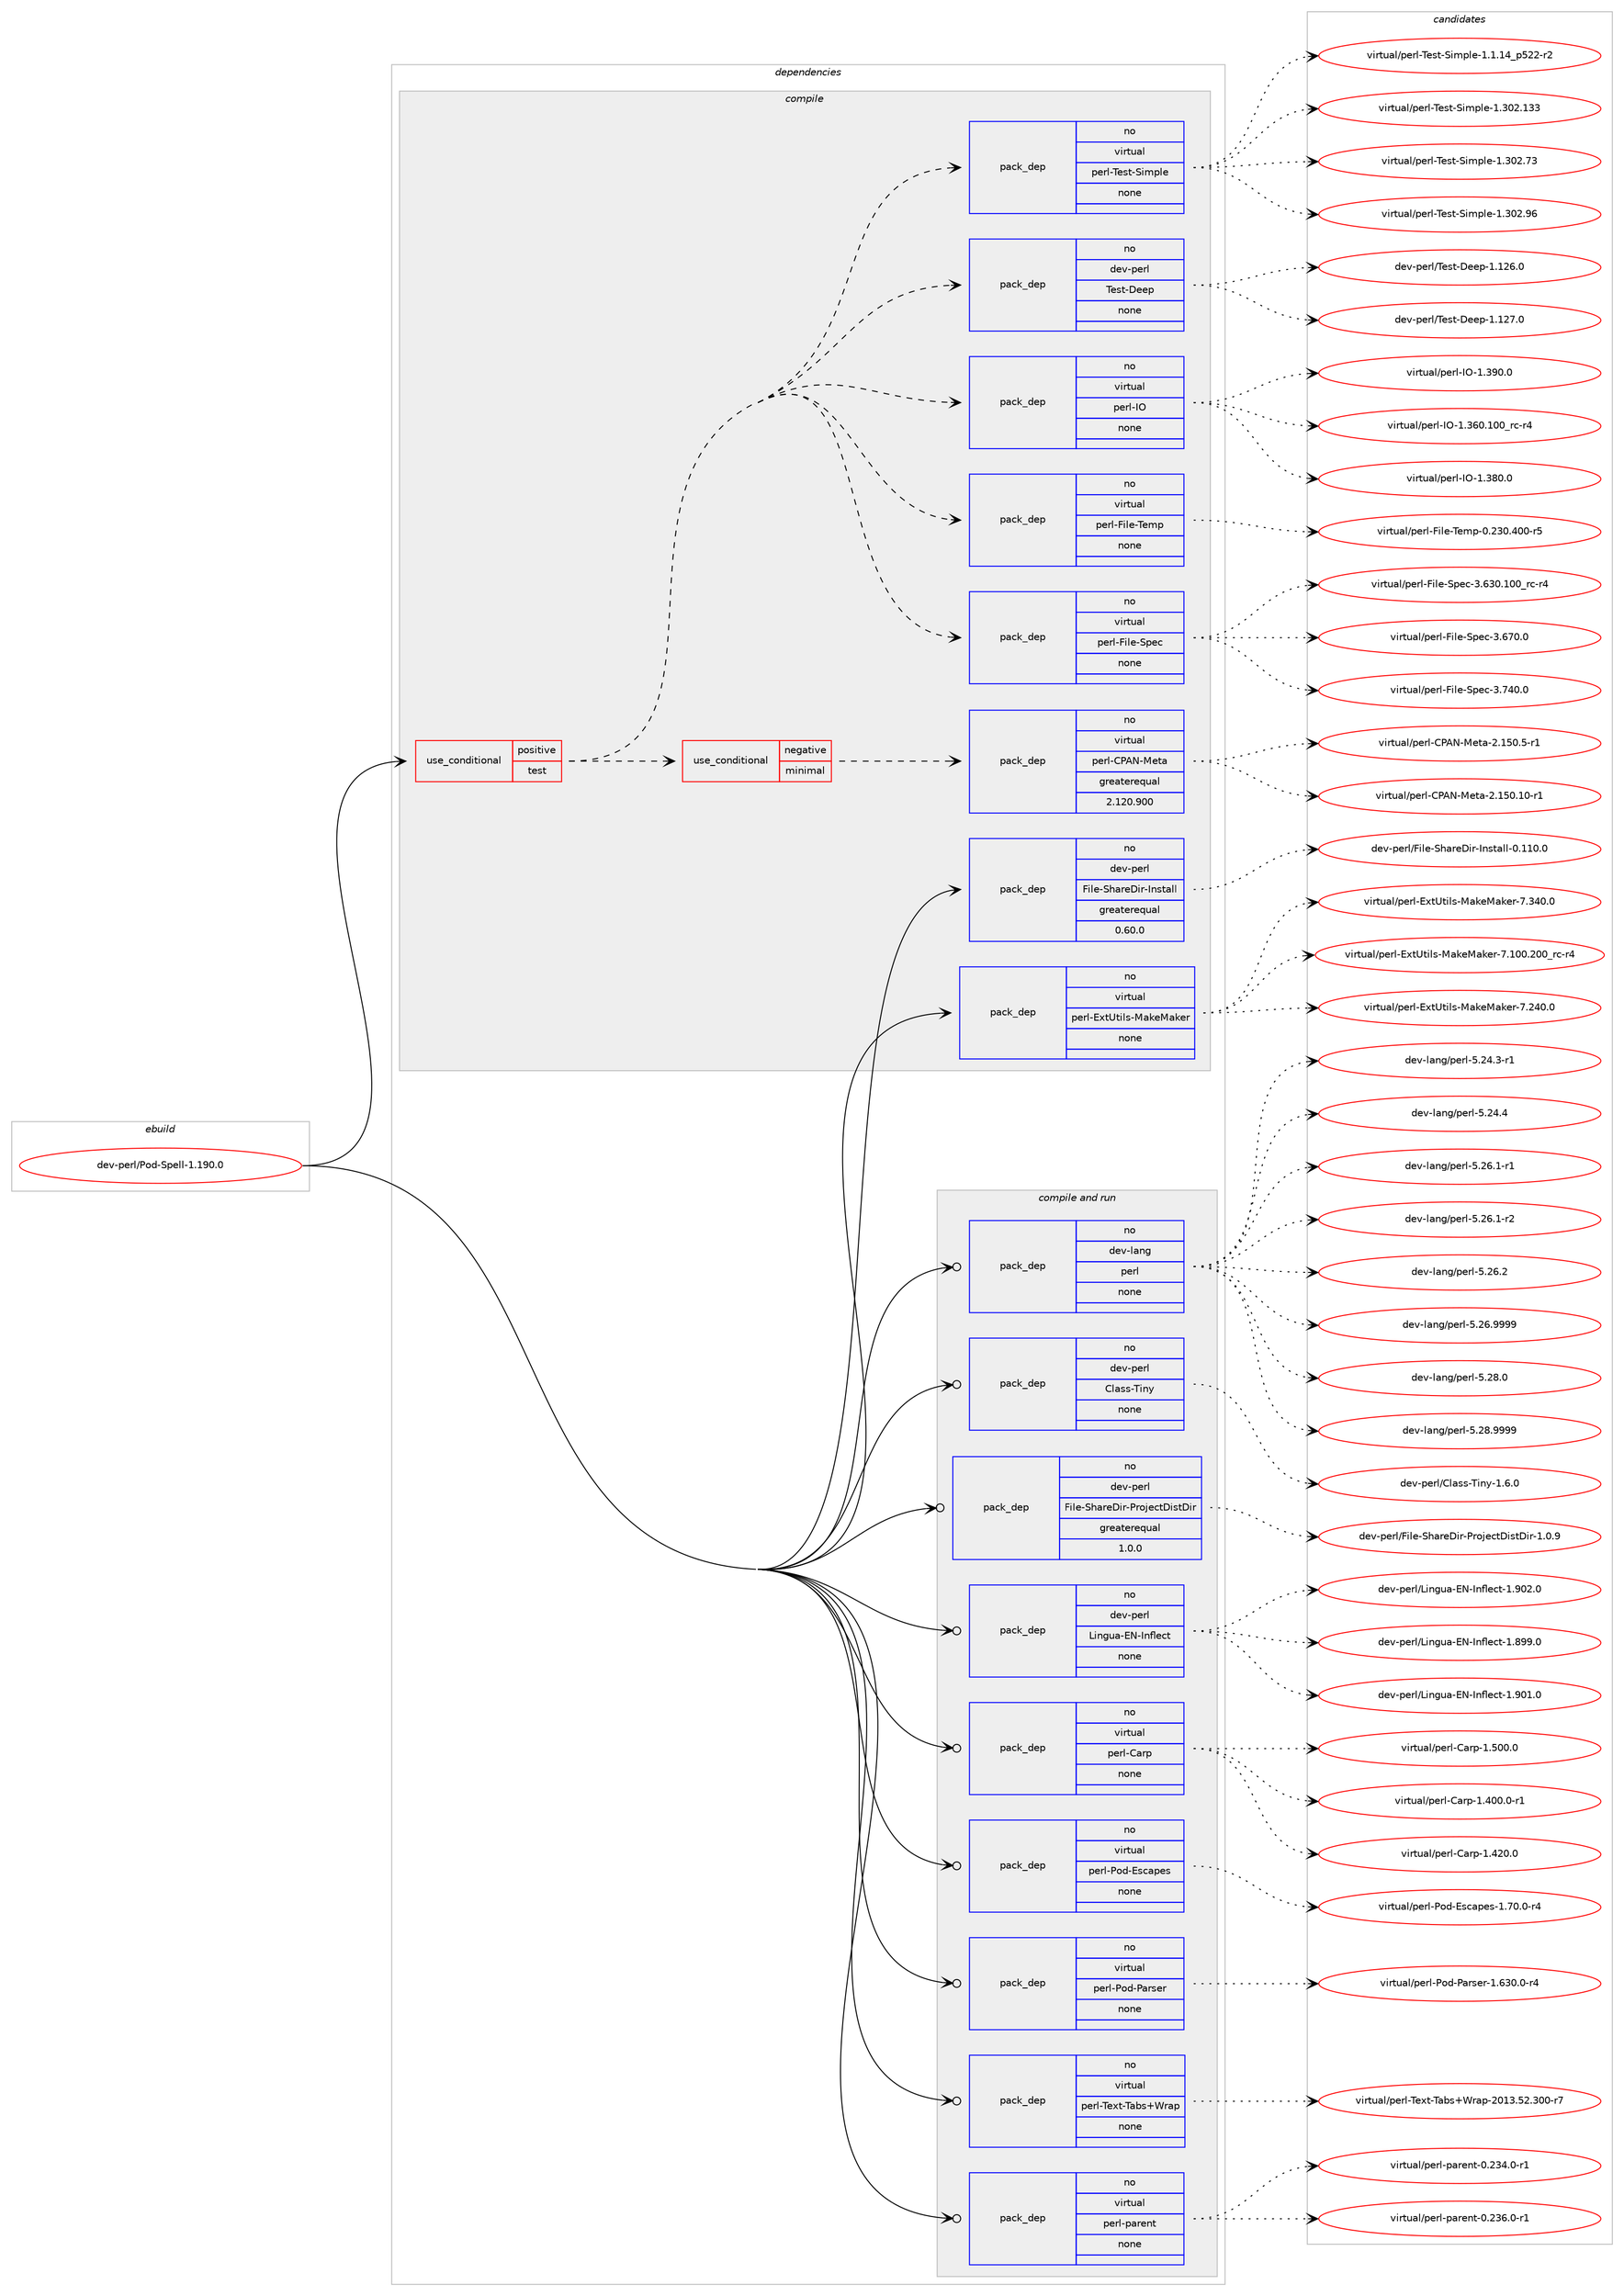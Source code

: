 digraph prolog {

# *************
# Graph options
# *************

newrank=true;
concentrate=true;
compound=true;
graph [rankdir=LR,fontname=Helvetica,fontsize=10,ranksep=1.5];#, ranksep=2.5, nodesep=0.2];
edge  [arrowhead=vee];
node  [fontname=Helvetica,fontsize=10];

# **********
# The ebuild
# **********

subgraph cluster_leftcol {
color=gray;
rank=same;
label=<<i>ebuild</i>>;
id [label="dev-perl/Pod-Spell-1.190.0", color=red, width=4, href="../dev-perl/Pod-Spell-1.190.0.svg"];
}

# ****************
# The dependencies
# ****************

subgraph cluster_midcol {
color=gray;
label=<<i>dependencies</i>>;
subgraph cluster_compile {
fillcolor="#eeeeee";
style=filled;
label=<<i>compile</i>>;
subgraph cond368747 {
dependency1387935 [label=<<TABLE BORDER="0" CELLBORDER="1" CELLSPACING="0" CELLPADDING="4"><TR><TD ROWSPAN="3" CELLPADDING="10">use_conditional</TD></TR><TR><TD>positive</TD></TR><TR><TD>test</TD></TR></TABLE>>, shape=none, color=red];
subgraph cond368748 {
dependency1387936 [label=<<TABLE BORDER="0" CELLBORDER="1" CELLSPACING="0" CELLPADDING="4"><TR><TD ROWSPAN="3" CELLPADDING="10">use_conditional</TD></TR><TR><TD>negative</TD></TR><TR><TD>minimal</TD></TR></TABLE>>, shape=none, color=red];
subgraph pack996124 {
dependency1387937 [label=<<TABLE BORDER="0" CELLBORDER="1" CELLSPACING="0" CELLPADDING="4" WIDTH="220"><TR><TD ROWSPAN="6" CELLPADDING="30">pack_dep</TD></TR><TR><TD WIDTH="110">no</TD></TR><TR><TD>virtual</TD></TR><TR><TD>perl-CPAN-Meta</TD></TR><TR><TD>greaterequal</TD></TR><TR><TD>2.120.900</TD></TR></TABLE>>, shape=none, color=blue];
}
dependency1387936:e -> dependency1387937:w [weight=20,style="dashed",arrowhead="vee"];
}
dependency1387935:e -> dependency1387936:w [weight=20,style="dashed",arrowhead="vee"];
subgraph pack996125 {
dependency1387938 [label=<<TABLE BORDER="0" CELLBORDER="1" CELLSPACING="0" CELLPADDING="4" WIDTH="220"><TR><TD ROWSPAN="6" CELLPADDING="30">pack_dep</TD></TR><TR><TD WIDTH="110">no</TD></TR><TR><TD>virtual</TD></TR><TR><TD>perl-File-Spec</TD></TR><TR><TD>none</TD></TR><TR><TD></TD></TR></TABLE>>, shape=none, color=blue];
}
dependency1387935:e -> dependency1387938:w [weight=20,style="dashed",arrowhead="vee"];
subgraph pack996126 {
dependency1387939 [label=<<TABLE BORDER="0" CELLBORDER="1" CELLSPACING="0" CELLPADDING="4" WIDTH="220"><TR><TD ROWSPAN="6" CELLPADDING="30">pack_dep</TD></TR><TR><TD WIDTH="110">no</TD></TR><TR><TD>virtual</TD></TR><TR><TD>perl-File-Temp</TD></TR><TR><TD>none</TD></TR><TR><TD></TD></TR></TABLE>>, shape=none, color=blue];
}
dependency1387935:e -> dependency1387939:w [weight=20,style="dashed",arrowhead="vee"];
subgraph pack996127 {
dependency1387940 [label=<<TABLE BORDER="0" CELLBORDER="1" CELLSPACING="0" CELLPADDING="4" WIDTH="220"><TR><TD ROWSPAN="6" CELLPADDING="30">pack_dep</TD></TR><TR><TD WIDTH="110">no</TD></TR><TR><TD>virtual</TD></TR><TR><TD>perl-IO</TD></TR><TR><TD>none</TD></TR><TR><TD></TD></TR></TABLE>>, shape=none, color=blue];
}
dependency1387935:e -> dependency1387940:w [weight=20,style="dashed",arrowhead="vee"];
subgraph pack996128 {
dependency1387941 [label=<<TABLE BORDER="0" CELLBORDER="1" CELLSPACING="0" CELLPADDING="4" WIDTH="220"><TR><TD ROWSPAN="6" CELLPADDING="30">pack_dep</TD></TR><TR><TD WIDTH="110">no</TD></TR><TR><TD>dev-perl</TD></TR><TR><TD>Test-Deep</TD></TR><TR><TD>none</TD></TR><TR><TD></TD></TR></TABLE>>, shape=none, color=blue];
}
dependency1387935:e -> dependency1387941:w [weight=20,style="dashed",arrowhead="vee"];
subgraph pack996129 {
dependency1387942 [label=<<TABLE BORDER="0" CELLBORDER="1" CELLSPACING="0" CELLPADDING="4" WIDTH="220"><TR><TD ROWSPAN="6" CELLPADDING="30">pack_dep</TD></TR><TR><TD WIDTH="110">no</TD></TR><TR><TD>virtual</TD></TR><TR><TD>perl-Test-Simple</TD></TR><TR><TD>none</TD></TR><TR><TD></TD></TR></TABLE>>, shape=none, color=blue];
}
dependency1387935:e -> dependency1387942:w [weight=20,style="dashed",arrowhead="vee"];
}
id:e -> dependency1387935:w [weight=20,style="solid",arrowhead="vee"];
subgraph pack996130 {
dependency1387943 [label=<<TABLE BORDER="0" CELLBORDER="1" CELLSPACING="0" CELLPADDING="4" WIDTH="220"><TR><TD ROWSPAN="6" CELLPADDING="30">pack_dep</TD></TR><TR><TD WIDTH="110">no</TD></TR><TR><TD>dev-perl</TD></TR><TR><TD>File-ShareDir-Install</TD></TR><TR><TD>greaterequal</TD></TR><TR><TD>0.60.0</TD></TR></TABLE>>, shape=none, color=blue];
}
id:e -> dependency1387943:w [weight=20,style="solid",arrowhead="vee"];
subgraph pack996131 {
dependency1387944 [label=<<TABLE BORDER="0" CELLBORDER="1" CELLSPACING="0" CELLPADDING="4" WIDTH="220"><TR><TD ROWSPAN="6" CELLPADDING="30">pack_dep</TD></TR><TR><TD WIDTH="110">no</TD></TR><TR><TD>virtual</TD></TR><TR><TD>perl-ExtUtils-MakeMaker</TD></TR><TR><TD>none</TD></TR><TR><TD></TD></TR></TABLE>>, shape=none, color=blue];
}
id:e -> dependency1387944:w [weight=20,style="solid",arrowhead="vee"];
}
subgraph cluster_compileandrun {
fillcolor="#eeeeee";
style=filled;
label=<<i>compile and run</i>>;
subgraph pack996132 {
dependency1387945 [label=<<TABLE BORDER="0" CELLBORDER="1" CELLSPACING="0" CELLPADDING="4" WIDTH="220"><TR><TD ROWSPAN="6" CELLPADDING="30">pack_dep</TD></TR><TR><TD WIDTH="110">no</TD></TR><TR><TD>dev-lang</TD></TR><TR><TD>perl</TD></TR><TR><TD>none</TD></TR><TR><TD></TD></TR></TABLE>>, shape=none, color=blue];
}
id:e -> dependency1387945:w [weight=20,style="solid",arrowhead="odotvee"];
subgraph pack996133 {
dependency1387946 [label=<<TABLE BORDER="0" CELLBORDER="1" CELLSPACING="0" CELLPADDING="4" WIDTH="220"><TR><TD ROWSPAN="6" CELLPADDING="30">pack_dep</TD></TR><TR><TD WIDTH="110">no</TD></TR><TR><TD>dev-perl</TD></TR><TR><TD>Class-Tiny</TD></TR><TR><TD>none</TD></TR><TR><TD></TD></TR></TABLE>>, shape=none, color=blue];
}
id:e -> dependency1387946:w [weight=20,style="solid",arrowhead="odotvee"];
subgraph pack996134 {
dependency1387947 [label=<<TABLE BORDER="0" CELLBORDER="1" CELLSPACING="0" CELLPADDING="4" WIDTH="220"><TR><TD ROWSPAN="6" CELLPADDING="30">pack_dep</TD></TR><TR><TD WIDTH="110">no</TD></TR><TR><TD>dev-perl</TD></TR><TR><TD>File-ShareDir-ProjectDistDir</TD></TR><TR><TD>greaterequal</TD></TR><TR><TD>1.0.0</TD></TR></TABLE>>, shape=none, color=blue];
}
id:e -> dependency1387947:w [weight=20,style="solid",arrowhead="odotvee"];
subgraph pack996135 {
dependency1387948 [label=<<TABLE BORDER="0" CELLBORDER="1" CELLSPACING="0" CELLPADDING="4" WIDTH="220"><TR><TD ROWSPAN="6" CELLPADDING="30">pack_dep</TD></TR><TR><TD WIDTH="110">no</TD></TR><TR><TD>dev-perl</TD></TR><TR><TD>Lingua-EN-Inflect</TD></TR><TR><TD>none</TD></TR><TR><TD></TD></TR></TABLE>>, shape=none, color=blue];
}
id:e -> dependency1387948:w [weight=20,style="solid",arrowhead="odotvee"];
subgraph pack996136 {
dependency1387949 [label=<<TABLE BORDER="0" CELLBORDER="1" CELLSPACING="0" CELLPADDING="4" WIDTH="220"><TR><TD ROWSPAN="6" CELLPADDING="30">pack_dep</TD></TR><TR><TD WIDTH="110">no</TD></TR><TR><TD>virtual</TD></TR><TR><TD>perl-Carp</TD></TR><TR><TD>none</TD></TR><TR><TD></TD></TR></TABLE>>, shape=none, color=blue];
}
id:e -> dependency1387949:w [weight=20,style="solid",arrowhead="odotvee"];
subgraph pack996137 {
dependency1387950 [label=<<TABLE BORDER="0" CELLBORDER="1" CELLSPACING="0" CELLPADDING="4" WIDTH="220"><TR><TD ROWSPAN="6" CELLPADDING="30">pack_dep</TD></TR><TR><TD WIDTH="110">no</TD></TR><TR><TD>virtual</TD></TR><TR><TD>perl-Pod-Escapes</TD></TR><TR><TD>none</TD></TR><TR><TD></TD></TR></TABLE>>, shape=none, color=blue];
}
id:e -> dependency1387950:w [weight=20,style="solid",arrowhead="odotvee"];
subgraph pack996138 {
dependency1387951 [label=<<TABLE BORDER="0" CELLBORDER="1" CELLSPACING="0" CELLPADDING="4" WIDTH="220"><TR><TD ROWSPAN="6" CELLPADDING="30">pack_dep</TD></TR><TR><TD WIDTH="110">no</TD></TR><TR><TD>virtual</TD></TR><TR><TD>perl-Pod-Parser</TD></TR><TR><TD>none</TD></TR><TR><TD></TD></TR></TABLE>>, shape=none, color=blue];
}
id:e -> dependency1387951:w [weight=20,style="solid",arrowhead="odotvee"];
subgraph pack996139 {
dependency1387952 [label=<<TABLE BORDER="0" CELLBORDER="1" CELLSPACING="0" CELLPADDING="4" WIDTH="220"><TR><TD ROWSPAN="6" CELLPADDING="30">pack_dep</TD></TR><TR><TD WIDTH="110">no</TD></TR><TR><TD>virtual</TD></TR><TR><TD>perl-Text-Tabs+Wrap</TD></TR><TR><TD>none</TD></TR><TR><TD></TD></TR></TABLE>>, shape=none, color=blue];
}
id:e -> dependency1387952:w [weight=20,style="solid",arrowhead="odotvee"];
subgraph pack996140 {
dependency1387953 [label=<<TABLE BORDER="0" CELLBORDER="1" CELLSPACING="0" CELLPADDING="4" WIDTH="220"><TR><TD ROWSPAN="6" CELLPADDING="30">pack_dep</TD></TR><TR><TD WIDTH="110">no</TD></TR><TR><TD>virtual</TD></TR><TR><TD>perl-parent</TD></TR><TR><TD>none</TD></TR><TR><TD></TD></TR></TABLE>>, shape=none, color=blue];
}
id:e -> dependency1387953:w [weight=20,style="solid",arrowhead="odotvee"];
}
subgraph cluster_run {
fillcolor="#eeeeee";
style=filled;
label=<<i>run</i>>;
}
}

# **************
# The candidates
# **************

subgraph cluster_choices {
rank=same;
color=gray;
label=<<i>candidates</i>>;

subgraph choice996124 {
color=black;
nodesep=1;
choice118105114116117971084711210111410845678065784577101116974550464953484649484511449 [label="virtual/perl-CPAN-Meta-2.150.10-r1", color=red, width=4,href="../virtual/perl-CPAN-Meta-2.150.10-r1.svg"];
choice1181051141161179710847112101114108456780657845771011169745504649534846534511449 [label="virtual/perl-CPAN-Meta-2.150.5-r1", color=red, width=4,href="../virtual/perl-CPAN-Meta-2.150.5-r1.svg"];
dependency1387937:e -> choice118105114116117971084711210111410845678065784577101116974550464953484649484511449:w [style=dotted,weight="100"];
dependency1387937:e -> choice1181051141161179710847112101114108456780657845771011169745504649534846534511449:w [style=dotted,weight="100"];
}
subgraph choice996125 {
color=black;
nodesep=1;
choice118105114116117971084711210111410845701051081014583112101994551465451484649484895114994511452 [label="virtual/perl-File-Spec-3.630.100_rc-r4", color=red, width=4,href="../virtual/perl-File-Spec-3.630.100_rc-r4.svg"];
choice118105114116117971084711210111410845701051081014583112101994551465455484648 [label="virtual/perl-File-Spec-3.670.0", color=red, width=4,href="../virtual/perl-File-Spec-3.670.0.svg"];
choice118105114116117971084711210111410845701051081014583112101994551465552484648 [label="virtual/perl-File-Spec-3.740.0", color=red, width=4,href="../virtual/perl-File-Spec-3.740.0.svg"];
dependency1387938:e -> choice118105114116117971084711210111410845701051081014583112101994551465451484649484895114994511452:w [style=dotted,weight="100"];
dependency1387938:e -> choice118105114116117971084711210111410845701051081014583112101994551465455484648:w [style=dotted,weight="100"];
dependency1387938:e -> choice118105114116117971084711210111410845701051081014583112101994551465552484648:w [style=dotted,weight="100"];
}
subgraph choice996126 {
color=black;
nodesep=1;
choice118105114116117971084711210111410845701051081014584101109112454846505148465248484511453 [label="virtual/perl-File-Temp-0.230.400-r5", color=red, width=4,href="../virtual/perl-File-Temp-0.230.400-r5.svg"];
dependency1387939:e -> choice118105114116117971084711210111410845701051081014584101109112454846505148465248484511453:w [style=dotted,weight="100"];
}
subgraph choice996127 {
color=black;
nodesep=1;
choice11810511411611797108471121011141084573794549465154484649484895114994511452 [label="virtual/perl-IO-1.360.100_rc-r4", color=red, width=4,href="../virtual/perl-IO-1.360.100_rc-r4.svg"];
choice11810511411611797108471121011141084573794549465156484648 [label="virtual/perl-IO-1.380.0", color=red, width=4,href="../virtual/perl-IO-1.380.0.svg"];
choice11810511411611797108471121011141084573794549465157484648 [label="virtual/perl-IO-1.390.0", color=red, width=4,href="../virtual/perl-IO-1.390.0.svg"];
dependency1387940:e -> choice11810511411611797108471121011141084573794549465154484649484895114994511452:w [style=dotted,weight="100"];
dependency1387940:e -> choice11810511411611797108471121011141084573794549465156484648:w [style=dotted,weight="100"];
dependency1387940:e -> choice11810511411611797108471121011141084573794549465157484648:w [style=dotted,weight="100"];
}
subgraph choice996128 {
color=black;
nodesep=1;
choice10010111845112101114108478410111511645681011011124549464950544648 [label="dev-perl/Test-Deep-1.126.0", color=red, width=4,href="../dev-perl/Test-Deep-1.126.0.svg"];
choice10010111845112101114108478410111511645681011011124549464950554648 [label="dev-perl/Test-Deep-1.127.0", color=red, width=4,href="../dev-perl/Test-Deep-1.127.0.svg"];
dependency1387941:e -> choice10010111845112101114108478410111511645681011011124549464950544648:w [style=dotted,weight="100"];
dependency1387941:e -> choice10010111845112101114108478410111511645681011011124549464950554648:w [style=dotted,weight="100"];
}
subgraph choice996129 {
color=black;
nodesep=1;
choice11810511411611797108471121011141084584101115116458310510911210810145494649464952951125350504511450 [label="virtual/perl-Test-Simple-1.1.14_p522-r2", color=red, width=4,href="../virtual/perl-Test-Simple-1.1.14_p522-r2.svg"];
choice11810511411611797108471121011141084584101115116458310510911210810145494651485046495151 [label="virtual/perl-Test-Simple-1.302.133", color=red, width=4,href="../virtual/perl-Test-Simple-1.302.133.svg"];
choice118105114116117971084711210111410845841011151164583105109112108101454946514850465551 [label="virtual/perl-Test-Simple-1.302.73", color=red, width=4,href="../virtual/perl-Test-Simple-1.302.73.svg"];
choice118105114116117971084711210111410845841011151164583105109112108101454946514850465754 [label="virtual/perl-Test-Simple-1.302.96", color=red, width=4,href="../virtual/perl-Test-Simple-1.302.96.svg"];
dependency1387942:e -> choice11810511411611797108471121011141084584101115116458310510911210810145494649464952951125350504511450:w [style=dotted,weight="100"];
dependency1387942:e -> choice11810511411611797108471121011141084584101115116458310510911210810145494651485046495151:w [style=dotted,weight="100"];
dependency1387942:e -> choice118105114116117971084711210111410845841011151164583105109112108101454946514850465551:w [style=dotted,weight="100"];
dependency1387942:e -> choice118105114116117971084711210111410845841011151164583105109112108101454946514850465754:w [style=dotted,weight="100"];
}
subgraph choice996130 {
color=black;
nodesep=1;
choice100101118451121011141084770105108101458310497114101681051144573110115116971081084548464949484648 [label="dev-perl/File-ShareDir-Install-0.110.0", color=red, width=4,href="../dev-perl/File-ShareDir-Install-0.110.0.svg"];
dependency1387943:e -> choice100101118451121011141084770105108101458310497114101681051144573110115116971081084548464949484648:w [style=dotted,weight="100"];
}
subgraph choice996131 {
color=black;
nodesep=1;
choice118105114116117971084711210111410845691201168511610510811545779710710177971071011144555464948484650484895114994511452 [label="virtual/perl-ExtUtils-MakeMaker-7.100.200_rc-r4", color=red, width=4,href="../virtual/perl-ExtUtils-MakeMaker-7.100.200_rc-r4.svg"];
choice118105114116117971084711210111410845691201168511610510811545779710710177971071011144555465052484648 [label="virtual/perl-ExtUtils-MakeMaker-7.240.0", color=red, width=4,href="../virtual/perl-ExtUtils-MakeMaker-7.240.0.svg"];
choice118105114116117971084711210111410845691201168511610510811545779710710177971071011144555465152484648 [label="virtual/perl-ExtUtils-MakeMaker-7.340.0", color=red, width=4,href="../virtual/perl-ExtUtils-MakeMaker-7.340.0.svg"];
dependency1387944:e -> choice118105114116117971084711210111410845691201168511610510811545779710710177971071011144555464948484650484895114994511452:w [style=dotted,weight="100"];
dependency1387944:e -> choice118105114116117971084711210111410845691201168511610510811545779710710177971071011144555465052484648:w [style=dotted,weight="100"];
dependency1387944:e -> choice118105114116117971084711210111410845691201168511610510811545779710710177971071011144555465152484648:w [style=dotted,weight="100"];
}
subgraph choice996132 {
color=black;
nodesep=1;
choice100101118451089711010347112101114108455346505246514511449 [label="dev-lang/perl-5.24.3-r1", color=red, width=4,href="../dev-lang/perl-5.24.3-r1.svg"];
choice10010111845108971101034711210111410845534650524652 [label="dev-lang/perl-5.24.4", color=red, width=4,href="../dev-lang/perl-5.24.4.svg"];
choice100101118451089711010347112101114108455346505446494511449 [label="dev-lang/perl-5.26.1-r1", color=red, width=4,href="../dev-lang/perl-5.26.1-r1.svg"];
choice100101118451089711010347112101114108455346505446494511450 [label="dev-lang/perl-5.26.1-r2", color=red, width=4,href="../dev-lang/perl-5.26.1-r2.svg"];
choice10010111845108971101034711210111410845534650544650 [label="dev-lang/perl-5.26.2", color=red, width=4,href="../dev-lang/perl-5.26.2.svg"];
choice10010111845108971101034711210111410845534650544657575757 [label="dev-lang/perl-5.26.9999", color=red, width=4,href="../dev-lang/perl-5.26.9999.svg"];
choice10010111845108971101034711210111410845534650564648 [label="dev-lang/perl-5.28.0", color=red, width=4,href="../dev-lang/perl-5.28.0.svg"];
choice10010111845108971101034711210111410845534650564657575757 [label="dev-lang/perl-5.28.9999", color=red, width=4,href="../dev-lang/perl-5.28.9999.svg"];
dependency1387945:e -> choice100101118451089711010347112101114108455346505246514511449:w [style=dotted,weight="100"];
dependency1387945:e -> choice10010111845108971101034711210111410845534650524652:w [style=dotted,weight="100"];
dependency1387945:e -> choice100101118451089711010347112101114108455346505446494511449:w [style=dotted,weight="100"];
dependency1387945:e -> choice100101118451089711010347112101114108455346505446494511450:w [style=dotted,weight="100"];
dependency1387945:e -> choice10010111845108971101034711210111410845534650544650:w [style=dotted,weight="100"];
dependency1387945:e -> choice10010111845108971101034711210111410845534650544657575757:w [style=dotted,weight="100"];
dependency1387945:e -> choice10010111845108971101034711210111410845534650564648:w [style=dotted,weight="100"];
dependency1387945:e -> choice10010111845108971101034711210111410845534650564657575757:w [style=dotted,weight="100"];
}
subgraph choice996133 {
color=black;
nodesep=1;
choice100101118451121011141084767108971151154584105110121454946544648 [label="dev-perl/Class-Tiny-1.6.0", color=red, width=4,href="../dev-perl/Class-Tiny-1.6.0.svg"];
dependency1387946:e -> choice100101118451121011141084767108971151154584105110121454946544648:w [style=dotted,weight="100"];
}
subgraph choice996134 {
color=black;
nodesep=1;
choice100101118451121011141084770105108101458310497114101681051144580114111106101991166810511511668105114454946484657 [label="dev-perl/File-ShareDir-ProjectDistDir-1.0.9", color=red, width=4,href="../dev-perl/File-ShareDir-ProjectDistDir-1.0.9.svg"];
dependency1387947:e -> choice100101118451121011141084770105108101458310497114101681051144580114111106101991166810511511668105114454946484657:w [style=dotted,weight="100"];
}
subgraph choice996135 {
color=black;
nodesep=1;
choice100101118451121011141084776105110103117974569784573110102108101991164549465657574648 [label="dev-perl/Lingua-EN-Inflect-1.899.0", color=red, width=4,href="../dev-perl/Lingua-EN-Inflect-1.899.0.svg"];
choice100101118451121011141084776105110103117974569784573110102108101991164549465748494648 [label="dev-perl/Lingua-EN-Inflect-1.901.0", color=red, width=4,href="../dev-perl/Lingua-EN-Inflect-1.901.0.svg"];
choice100101118451121011141084776105110103117974569784573110102108101991164549465748504648 [label="dev-perl/Lingua-EN-Inflect-1.902.0", color=red, width=4,href="../dev-perl/Lingua-EN-Inflect-1.902.0.svg"];
dependency1387948:e -> choice100101118451121011141084776105110103117974569784573110102108101991164549465657574648:w [style=dotted,weight="100"];
dependency1387948:e -> choice100101118451121011141084776105110103117974569784573110102108101991164549465748494648:w [style=dotted,weight="100"];
dependency1387948:e -> choice100101118451121011141084776105110103117974569784573110102108101991164549465748504648:w [style=dotted,weight="100"];
}
subgraph choice996136 {
color=black;
nodesep=1;
choice118105114116117971084711210111410845679711411245494652484846484511449 [label="virtual/perl-Carp-1.400.0-r1", color=red, width=4,href="../virtual/perl-Carp-1.400.0-r1.svg"];
choice11810511411611797108471121011141084567971141124549465250484648 [label="virtual/perl-Carp-1.420.0", color=red, width=4,href="../virtual/perl-Carp-1.420.0.svg"];
choice11810511411611797108471121011141084567971141124549465348484648 [label="virtual/perl-Carp-1.500.0", color=red, width=4,href="../virtual/perl-Carp-1.500.0.svg"];
dependency1387949:e -> choice118105114116117971084711210111410845679711411245494652484846484511449:w [style=dotted,weight="100"];
dependency1387949:e -> choice11810511411611797108471121011141084567971141124549465250484648:w [style=dotted,weight="100"];
dependency1387949:e -> choice11810511411611797108471121011141084567971141124549465348484648:w [style=dotted,weight="100"];
}
subgraph choice996137 {
color=black;
nodesep=1;
choice1181051141161179710847112101114108458011110045691159997112101115454946554846484511452 [label="virtual/perl-Pod-Escapes-1.70.0-r4", color=red, width=4,href="../virtual/perl-Pod-Escapes-1.70.0-r4.svg"];
dependency1387950:e -> choice1181051141161179710847112101114108458011110045691159997112101115454946554846484511452:w [style=dotted,weight="100"];
}
subgraph choice996138 {
color=black;
nodesep=1;
choice1181051141161179710847112101114108458011110045809711411510111445494654514846484511452 [label="virtual/perl-Pod-Parser-1.630.0-r4", color=red, width=4,href="../virtual/perl-Pod-Parser-1.630.0-r4.svg"];
dependency1387951:e -> choice1181051141161179710847112101114108458011110045809711411510111445494654514846484511452:w [style=dotted,weight="100"];
}
subgraph choice996139 {
color=black;
nodesep=1;
choice11810511411611797108471121011141084584101120116458497981154387114971124550484951465350465148484511455 [label="virtual/perl-Text-Tabs+Wrap-2013.52.300-r7", color=red, width=4,href="../virtual/perl-Text-Tabs+Wrap-2013.52.300-r7.svg"];
dependency1387952:e -> choice11810511411611797108471121011141084584101120116458497981154387114971124550484951465350465148484511455:w [style=dotted,weight="100"];
}
subgraph choice996140 {
color=black;
nodesep=1;
choice1181051141161179710847112101114108451129711410111011645484650515246484511449 [label="virtual/perl-parent-0.234.0-r1", color=red, width=4,href="../virtual/perl-parent-0.234.0-r1.svg"];
choice1181051141161179710847112101114108451129711410111011645484650515446484511449 [label="virtual/perl-parent-0.236.0-r1", color=red, width=4,href="../virtual/perl-parent-0.236.0-r1.svg"];
dependency1387953:e -> choice1181051141161179710847112101114108451129711410111011645484650515246484511449:w [style=dotted,weight="100"];
dependency1387953:e -> choice1181051141161179710847112101114108451129711410111011645484650515446484511449:w [style=dotted,weight="100"];
}
}

}

